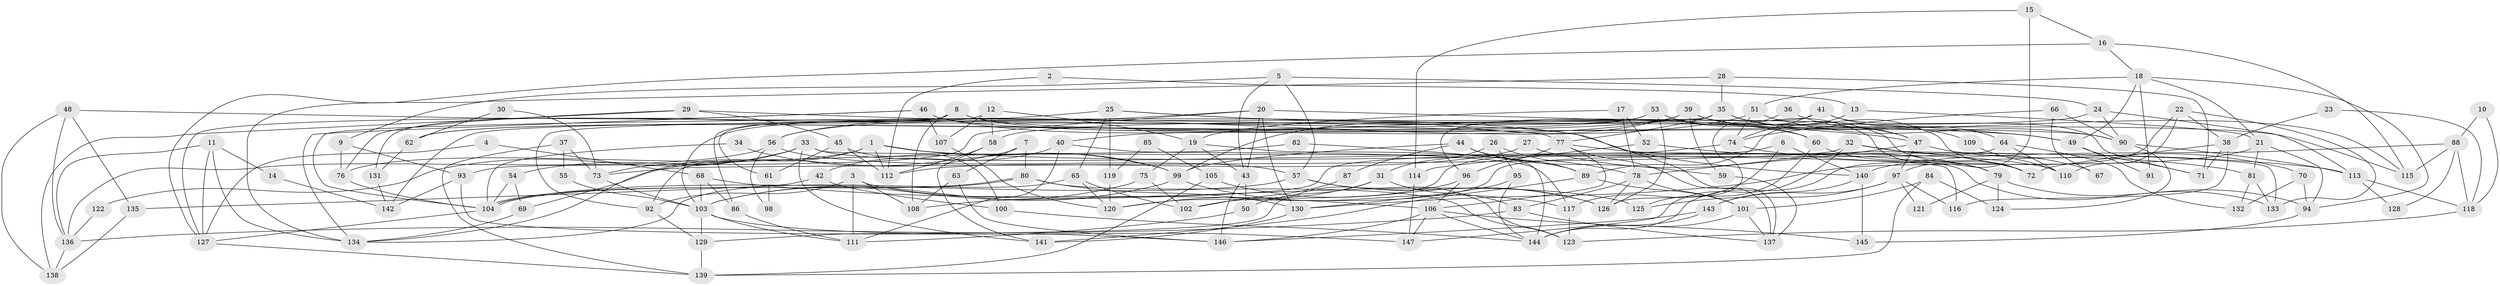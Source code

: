 // Generated by graph-tools (version 1.1) at 2025/02/03/09/25 03:02:03]
// undirected, 147 vertices, 294 edges
graph export_dot {
graph [start="1"]
  node [color=gray90,style=filled];
  1;
  2;
  3;
  4;
  5;
  6;
  7;
  8;
  9;
  10;
  11;
  12;
  13;
  14;
  15;
  16;
  17;
  18;
  19;
  20;
  21;
  22;
  23;
  24;
  25;
  26;
  27;
  28;
  29;
  30;
  31;
  32;
  33;
  34;
  35;
  36;
  37;
  38;
  39;
  40;
  41;
  42;
  43;
  44;
  45;
  46;
  47;
  48;
  49;
  50;
  51;
  52;
  53;
  54;
  55;
  56;
  57;
  58;
  59;
  60;
  61;
  62;
  63;
  64;
  65;
  66;
  67;
  68;
  69;
  70;
  71;
  72;
  73;
  74;
  75;
  76;
  77;
  78;
  79;
  80;
  81;
  82;
  83;
  84;
  85;
  86;
  87;
  88;
  89;
  90;
  91;
  92;
  93;
  94;
  95;
  96;
  97;
  98;
  99;
  100;
  101;
  102;
  103;
  104;
  105;
  106;
  107;
  108;
  109;
  110;
  111;
  112;
  113;
  114;
  115;
  116;
  117;
  118;
  119;
  120;
  121;
  122;
  123;
  124;
  125;
  126;
  127;
  128;
  129;
  130;
  131;
  132;
  133;
  134;
  135;
  136;
  137;
  138;
  139;
  140;
  141;
  142;
  143;
  144;
  145;
  146;
  147;
  1 -- 99;
  1 -- 76;
  1 -- 112;
  1 -- 113;
  1 -- 134;
  2 -- 13;
  2 -- 112;
  3 -- 111;
  3 -- 125;
  3 -- 92;
  3 -- 108;
  4 -- 68;
  4 -- 127;
  5 -- 57;
  5 -- 43;
  5 -- 9;
  5 -- 24;
  6 -- 108;
  6 -- 117;
  6 -- 140;
  7 -- 80;
  7 -- 63;
  7 -- 69;
  8 -- 137;
  8 -- 90;
  8 -- 86;
  8 -- 108;
  8 -- 131;
  9 -- 93;
  9 -- 76;
  10 -- 118;
  10 -- 88;
  11 -- 134;
  11 -- 136;
  11 -- 14;
  11 -- 127;
  12 -- 107;
  12 -- 58;
  12 -- 19;
  12 -- 61;
  13 -- 89;
  13 -- 21;
  14 -- 142;
  15 -- 16;
  15 -- 97;
  15 -- 114;
  16 -- 127;
  16 -- 18;
  16 -- 115;
  17 -- 78;
  17 -- 52;
  17 -- 19;
  18 -- 51;
  18 -- 94;
  18 -- 21;
  18 -- 49;
  18 -- 91;
  19 -- 43;
  19 -- 75;
  19 -- 144;
  20 -- 49;
  20 -- 130;
  20 -- 43;
  20 -- 56;
  20 -- 93;
  21 -- 94;
  21 -- 81;
  21 -- 130;
  22 -- 38;
  22 -- 144;
  22 -- 110;
  22 -- 133;
  23 -- 118;
  23 -- 38;
  24 -- 113;
  24 -- 58;
  24 -- 90;
  25 -- 65;
  25 -- 104;
  25 -- 47;
  25 -- 49;
  25 -- 119;
  26 -- 31;
  26 -- 78;
  26 -- 95;
  27 -- 112;
  27 -- 72;
  28 -- 35;
  28 -- 71;
  28 -- 134;
  29 -- 140;
  29 -- 76;
  29 -- 45;
  29 -- 138;
  30 -- 73;
  30 -- 62;
  31 -- 50;
  31 -- 83;
  31 -- 120;
  32 -- 147;
  32 -- 133;
  32 -- 67;
  32 -- 73;
  33 -- 133;
  33 -- 54;
  33 -- 73;
  33 -- 116;
  33 -- 122;
  33 -- 141;
  34 -- 99;
  34 -- 104;
  35 -- 77;
  35 -- 72;
  35 -- 47;
  35 -- 92;
  35 -- 109;
  35 -- 142;
  36 -- 126;
  36 -- 47;
  37 -- 139;
  37 -- 73;
  37 -- 55;
  38 -- 71;
  38 -- 116;
  38 -- 72;
  39 -- 115;
  39 -- 99;
  39 -- 40;
  39 -- 59;
  39 -- 62;
  39 -- 72;
  40 -- 42;
  40 -- 111;
  40 -- 117;
  41 -- 96;
  41 -- 64;
  41 -- 71;
  41 -- 74;
  42 -- 100;
  42 -- 135;
  43 -- 50;
  43 -- 146;
  44 -- 89;
  44 -- 59;
  44 -- 87;
  44 -- 99;
  45 -- 112;
  45 -- 61;
  45 -- 100;
  46 -- 115;
  46 -- 134;
  46 -- 60;
  46 -- 107;
  46 -- 127;
  47 -- 70;
  47 -- 78;
  47 -- 97;
  48 -- 136;
  48 -- 77;
  48 -- 135;
  48 -- 138;
  49 -- 71;
  49 -- 91;
  50 -- 111;
  51 -- 90;
  51 -- 56;
  51 -- 74;
  52 -- 114;
  52 -- 79;
  53 -- 62;
  53 -- 103;
  53 -- 60;
  53 -- 79;
  53 -- 126;
  54 -- 104;
  54 -- 69;
  55 -- 103;
  56 -- 57;
  56 -- 98;
  56 -- 136;
  57 -- 123;
  57 -- 104;
  57 -- 126;
  58 -- 141;
  58 -- 112;
  59 -- 137;
  60 -- 79;
  60 -- 125;
  61 -- 98;
  62 -- 131;
  63 -- 146;
  63 -- 108;
  64 -- 120;
  64 -- 110;
  64 -- 132;
  65 -- 102;
  65 -- 134;
  65 -- 120;
  66 -- 74;
  66 -- 90;
  66 -- 67;
  68 -- 106;
  68 -- 103;
  68 -- 86;
  69 -- 134;
  70 -- 132;
  70 -- 94;
  73 -- 103;
  74 -- 81;
  74 -- 102;
  75 -- 103;
  75 -- 102;
  76 -- 104;
  77 -- 96;
  77 -- 137;
  77 -- 106;
  77 -- 110;
  78 -- 126;
  78 -- 83;
  78 -- 101;
  79 -- 94;
  79 -- 121;
  79 -- 124;
  80 -- 104;
  80 -- 104;
  80 -- 130;
  80 -- 123;
  81 -- 132;
  81 -- 133;
  82 -- 92;
  82 -- 89;
  83 -- 136;
  83 -- 137;
  84 -- 139;
  84 -- 101;
  84 -- 124;
  85 -- 119;
  85 -- 105;
  86 -- 111;
  87 -- 102;
  88 -- 140;
  88 -- 118;
  88 -- 115;
  88 -- 128;
  89 -- 141;
  89 -- 101;
  90 -- 124;
  90 -- 113;
  92 -- 129;
  93 -- 146;
  93 -- 142;
  94 -- 145;
  95 -- 144;
  95 -- 130;
  96 -- 129;
  96 -- 106;
  97 -- 143;
  97 -- 116;
  97 -- 121;
  97 -- 125;
  99 -- 103;
  99 -- 117;
  100 -- 144;
  101 -- 144;
  101 -- 137;
  103 -- 111;
  103 -- 129;
  103 -- 147;
  104 -- 127;
  105 -- 139;
  105 -- 126;
  106 -- 145;
  106 -- 144;
  106 -- 146;
  106 -- 147;
  107 -- 120;
  109 -- 110;
  113 -- 118;
  113 -- 128;
  114 -- 147;
  117 -- 123;
  118 -- 123;
  119 -- 120;
  122 -- 136;
  127 -- 139;
  129 -- 139;
  130 -- 141;
  131 -- 142;
  135 -- 138;
  136 -- 138;
  140 -- 143;
  140 -- 145;
  143 -- 146;
  143 -- 144;
}
